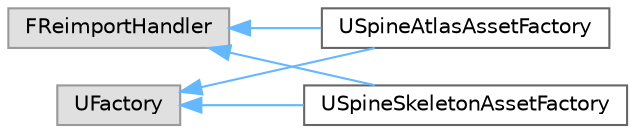 digraph "类继承关系图"
{
 // LATEX_PDF_SIZE
  bgcolor="transparent";
  edge [fontname=Helvetica,fontsize=10,labelfontname=Helvetica,labelfontsize=10];
  node [fontname=Helvetica,fontsize=10,shape=box,height=0.2,width=0.4];
  rankdir="LR";
  Node0 [id="Node000000",label="FReimportHandler",height=0.2,width=0.4,color="grey60", fillcolor="#E0E0E0", style="filled",tooltip=" "];
  Node0 -> Node1 [id="edge4962_Node000000_Node000001",dir="back",color="steelblue1",style="solid",tooltip=" "];
  Node1 [id="Node000001",label="USpineAtlasAssetFactory",height=0.2,width=0.4,color="grey40", fillcolor="white", style="filled",URL="$class_u_spine_atlas_asset_factory.html",tooltip=" "];
  Node0 -> Node3 [id="edge4963_Node000000_Node000003",dir="back",color="steelblue1",style="solid",tooltip=" "];
  Node3 [id="Node000003",label="USpineSkeletonAssetFactory",height=0.2,width=0.4,color="grey40", fillcolor="white", style="filled",URL="$class_u_spine_skeleton_asset_factory.html",tooltip=" "];
  Node2 [id="Node000002",label="UFactory",height=0.2,width=0.4,color="grey60", fillcolor="#E0E0E0", style="filled",tooltip=" "];
  Node2 -> Node1 [id="edge4964_Node000002_Node000001",dir="back",color="steelblue1",style="solid",tooltip=" "];
  Node2 -> Node3 [id="edge4965_Node000002_Node000003",dir="back",color="steelblue1",style="solid",tooltip=" "];
}
